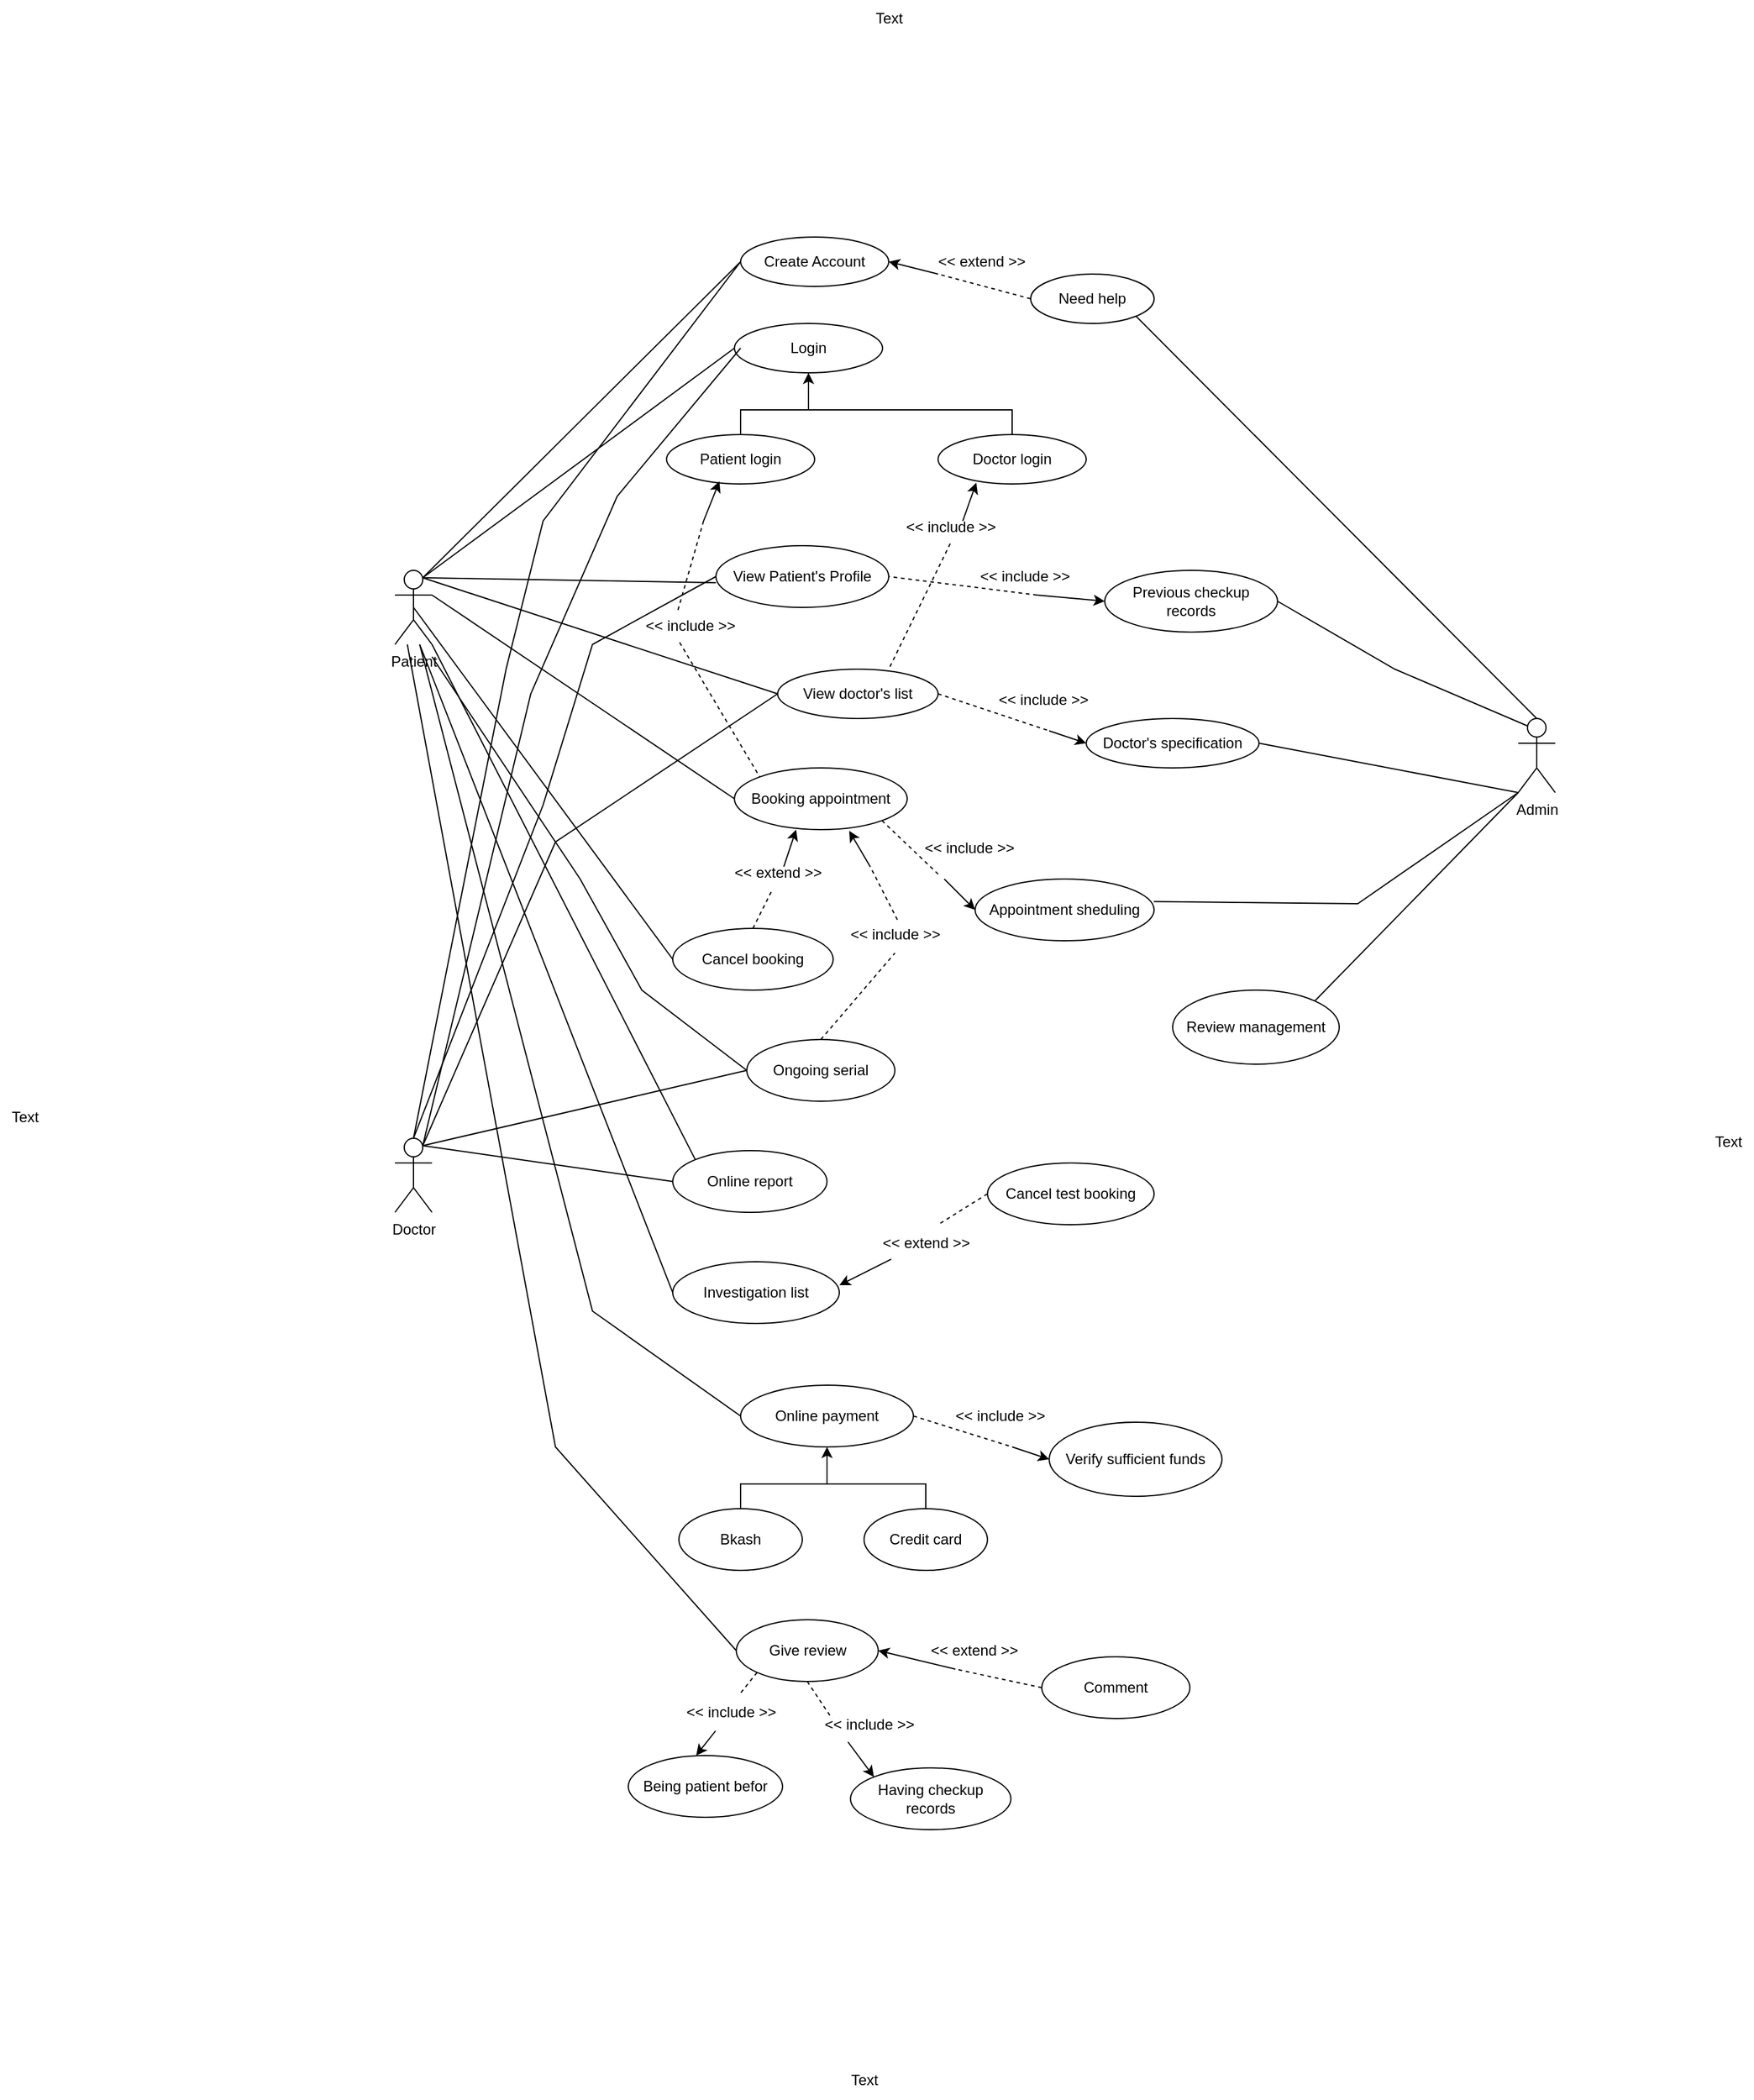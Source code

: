 <mxfile version="24.2.7" type="device">
  <diagram name="Page-1" id="oHJoo0tsj64nYkgIV026">
    <mxGraphModel dx="2762" dy="2438" grid="1" gridSize="10" guides="1" tooltips="1" connect="1" arrows="1" fold="1" page="1" pageScale="1" pageWidth="1169" pageHeight="1654" background="#ffffff" math="0" shadow="0">
      <root>
        <mxCell id="0" />
        <mxCell id="1" parent="0" />
        <mxCell id="dOjIr_5ijq0Jgbx3m4R6-1" value="Create Account" style="ellipse;whiteSpace=wrap;html=1;" vertex="1" parent="1">
          <mxGeometry x="220" y="110" width="120" height="40" as="geometry" />
        </mxCell>
        <mxCell id="dOjIr_5ijq0Jgbx3m4R6-2" value="Login" style="ellipse;whiteSpace=wrap;html=1;" vertex="1" parent="1">
          <mxGeometry x="215" y="180" width="120" height="40" as="geometry" />
        </mxCell>
        <mxCell id="dOjIr_5ijq0Jgbx3m4R6-3" value="" style="endArrow=classic;html=1;rounded=0;entryX=0.5;entryY=1;entryDx=0;entryDy=0;" edge="1" parent="1" target="dOjIr_5ijq0Jgbx3m4R6-2">
          <mxGeometry width="50" height="50" relative="1" as="geometry">
            <mxPoint x="275" y="250" as="sourcePoint" />
            <mxPoint x="610" y="390" as="targetPoint" />
          </mxGeometry>
        </mxCell>
        <mxCell id="dOjIr_5ijq0Jgbx3m4R6-4" value="" style="endArrow=none;html=1;rounded=0;entryX=0.5;entryY=0;entryDx=0;entryDy=0;" edge="1" parent="1" target="dOjIr_5ijq0Jgbx3m4R6-5">
          <mxGeometry width="50" height="50" relative="1" as="geometry">
            <mxPoint x="440" y="270" as="sourcePoint" />
            <mxPoint x="200" y="250" as="targetPoint" />
            <Array as="points">
              <mxPoint x="440" y="250" />
              <mxPoint x="410" y="250" />
              <mxPoint x="350" y="250" />
              <mxPoint x="260" y="250" />
              <mxPoint x="220" y="250" />
            </Array>
          </mxGeometry>
        </mxCell>
        <mxCell id="dOjIr_5ijq0Jgbx3m4R6-5" value="Patient login" style="ellipse;whiteSpace=wrap;html=1;" vertex="1" parent="1">
          <mxGeometry x="160" y="270" width="120" height="40" as="geometry" />
        </mxCell>
        <mxCell id="dOjIr_5ijq0Jgbx3m4R6-6" value="Doctor login" style="ellipse;whiteSpace=wrap;html=1;" vertex="1" parent="1">
          <mxGeometry x="380" y="270" width="120" height="40" as="geometry" />
        </mxCell>
        <mxCell id="dOjIr_5ijq0Jgbx3m4R6-7" value="View Patient&#39;s Profile" style="ellipse;whiteSpace=wrap;html=1;" vertex="1" parent="1">
          <mxGeometry x="200" y="360" width="140" height="50" as="geometry" />
        </mxCell>
        <mxCell id="dOjIr_5ijq0Jgbx3m4R6-8" value="Previous checkup records" style="ellipse;whiteSpace=wrap;html=1;" vertex="1" parent="1">
          <mxGeometry x="515" y="380" width="140" height="50" as="geometry" />
        </mxCell>
        <mxCell id="dOjIr_5ijq0Jgbx3m4R6-9" value="" style="endArrow=classic;html=1;rounded=0;entryX=0;entryY=0.5;entryDx=0;entryDy=0;" edge="1" parent="1" target="dOjIr_5ijq0Jgbx3m4R6-8">
          <mxGeometry width="50" height="50" relative="1" as="geometry">
            <mxPoint x="460" y="400" as="sourcePoint" />
            <mxPoint x="610" y="370" as="targetPoint" />
          </mxGeometry>
        </mxCell>
        <mxCell id="dOjIr_5ijq0Jgbx3m4R6-11" value="" style="endArrow=none;dashed=1;html=1;rounded=0;entryX=1;entryY=0.5;entryDx=0;entryDy=0;" edge="1" parent="1" target="dOjIr_5ijq0Jgbx3m4R6-7">
          <mxGeometry width="50" height="50" relative="1" as="geometry">
            <mxPoint x="460" y="400" as="sourcePoint" />
            <mxPoint x="610" y="370" as="targetPoint" />
          </mxGeometry>
        </mxCell>
        <mxCell id="dOjIr_5ijq0Jgbx3m4R6-12" value="&amp;lt;&amp;lt; include &amp;gt;&amp;gt;" style="text;html=1;align=center;verticalAlign=middle;resizable=0;points=[];autosize=1;strokeColor=none;fillColor=none;rotation=0;" vertex="1" parent="1">
          <mxGeometry x="400" y="370" width="100" height="30" as="geometry" />
        </mxCell>
        <mxCell id="dOjIr_5ijq0Jgbx3m4R6-17" value="View doctor&#39;s list" style="ellipse;whiteSpace=wrap;html=1;" vertex="1" parent="1">
          <mxGeometry x="250" y="460" width="130" height="40" as="geometry" />
        </mxCell>
        <mxCell id="dOjIr_5ijq0Jgbx3m4R6-18" value="" style="endArrow=none;dashed=1;html=1;rounded=0;exitX=0.7;exitY=-0.05;exitDx=0;exitDy=0;exitPerimeter=0;entryX=0.5;entryY=0.933;entryDx=0;entryDy=0;entryPerimeter=0;" edge="1" parent="1" source="dOjIr_5ijq0Jgbx3m4R6-17" target="dOjIr_5ijq0Jgbx3m4R6-19">
          <mxGeometry width="50" height="50" relative="1" as="geometry">
            <mxPoint x="560" y="600" as="sourcePoint" />
            <mxPoint x="380" y="380" as="targetPoint" />
          </mxGeometry>
        </mxCell>
        <mxCell id="dOjIr_5ijq0Jgbx3m4R6-19" value="&amp;lt;&amp;lt; include &amp;gt;&amp;gt;" style="text;html=1;align=center;verticalAlign=middle;resizable=0;points=[];autosize=1;strokeColor=none;fillColor=none;rotation=0;" vertex="1" parent="1">
          <mxGeometry x="340" y="330" width="100" height="30" as="geometry" />
        </mxCell>
        <mxCell id="dOjIr_5ijq0Jgbx3m4R6-20" value="" style="endArrow=classic;html=1;rounded=0;entryX=0.258;entryY=0.975;entryDx=0;entryDy=0;entryPerimeter=0;" edge="1" parent="1" target="dOjIr_5ijq0Jgbx3m4R6-6">
          <mxGeometry width="50" height="50" relative="1" as="geometry">
            <mxPoint x="400" y="340" as="sourcePoint" />
            <mxPoint x="610" y="550" as="targetPoint" />
          </mxGeometry>
        </mxCell>
        <mxCell id="dOjIr_5ijq0Jgbx3m4R6-21" value="Doctor&#39;s specification " style="ellipse;whiteSpace=wrap;html=1;" vertex="1" parent="1">
          <mxGeometry x="500" y="500" width="140" height="40" as="geometry" />
        </mxCell>
        <mxCell id="dOjIr_5ijq0Jgbx3m4R6-22" value="" style="endArrow=none;dashed=1;html=1;rounded=0;exitX=1;exitY=0.5;exitDx=0;exitDy=0;" edge="1" parent="1" source="dOjIr_5ijq0Jgbx3m4R6-17">
          <mxGeometry width="50" height="50" relative="1" as="geometry">
            <mxPoint x="560" y="630" as="sourcePoint" />
            <mxPoint x="470" y="510" as="targetPoint" />
          </mxGeometry>
        </mxCell>
        <mxCell id="dOjIr_5ijq0Jgbx3m4R6-23" value="" style="endArrow=classic;html=1;rounded=0;entryX=0;entryY=0.5;entryDx=0;entryDy=0;" edge="1" parent="1" target="dOjIr_5ijq0Jgbx3m4R6-21">
          <mxGeometry width="50" height="50" relative="1" as="geometry">
            <mxPoint x="470" y="510" as="sourcePoint" />
            <mxPoint x="610" y="580" as="targetPoint" />
          </mxGeometry>
        </mxCell>
        <mxCell id="dOjIr_5ijq0Jgbx3m4R6-24" value="&amp;lt;&amp;lt; include &amp;gt;&amp;gt;" style="text;html=1;align=center;verticalAlign=middle;resizable=0;points=[];autosize=1;strokeColor=none;fillColor=none;rotation=0;" vertex="1" parent="1">
          <mxGeometry x="415" y="470" width="100" height="30" as="geometry" />
        </mxCell>
        <mxCell id="dOjIr_5ijq0Jgbx3m4R6-25" value="Booking appointment " style="ellipse;whiteSpace=wrap;html=1;" vertex="1" parent="1">
          <mxGeometry x="215" y="540" width="140" height="50" as="geometry" />
        </mxCell>
        <mxCell id="dOjIr_5ijq0Jgbx3m4R6-26" value="Cancel booking" style="ellipse;whiteSpace=wrap;html=1;" vertex="1" parent="1">
          <mxGeometry x="165" y="670" width="130" height="50" as="geometry" />
        </mxCell>
        <mxCell id="dOjIr_5ijq0Jgbx3m4R6-27" value="Ongoing serial" style="ellipse;whiteSpace=wrap;html=1;" vertex="1" parent="1">
          <mxGeometry x="225" y="760" width="120" height="50" as="geometry" />
        </mxCell>
        <mxCell id="dOjIr_5ijq0Jgbx3m4R6-28" value="Appointment sheduling " style="ellipse;whiteSpace=wrap;html=1;" vertex="1" parent="1">
          <mxGeometry x="410" y="630" width="145" height="50" as="geometry" />
        </mxCell>
        <mxCell id="dOjIr_5ijq0Jgbx3m4R6-29" value="" style="endArrow=none;dashed=1;html=1;rounded=0;entryX=0;entryY=0;entryDx=0;entryDy=0;exitX=0.416;exitY=0.947;exitDx=0;exitDy=0;exitPerimeter=0;" edge="1" parent="1" source="dOjIr_5ijq0Jgbx3m4R6-30" target="dOjIr_5ijq0Jgbx3m4R6-25">
          <mxGeometry width="50" height="50" relative="1" as="geometry">
            <mxPoint x="170" y="450" as="sourcePoint" />
            <mxPoint x="610" y="580" as="targetPoint" />
          </mxGeometry>
        </mxCell>
        <mxCell id="dOjIr_5ijq0Jgbx3m4R6-30" value="&amp;lt;&amp;lt; include &amp;gt;&amp;gt;" style="text;html=1;align=center;verticalAlign=middle;resizable=0;points=[];autosize=1;strokeColor=none;fillColor=none;rotation=0;" vertex="1" parent="1">
          <mxGeometry x="129" y="410" width="100" height="30" as="geometry" />
        </mxCell>
        <mxCell id="dOjIr_5ijq0Jgbx3m4R6-31" value="" style="endArrow=none;dashed=1;html=1;rounded=0;entryX=0.4;entryY=0.1;entryDx=0;entryDy=0;entryPerimeter=0;" edge="1" parent="1" target="dOjIr_5ijq0Jgbx3m4R6-30">
          <mxGeometry width="50" height="50" relative="1" as="geometry">
            <mxPoint x="190" y="340" as="sourcePoint" />
            <mxPoint x="610" y="580" as="targetPoint" />
          </mxGeometry>
        </mxCell>
        <mxCell id="dOjIr_5ijq0Jgbx3m4R6-32" value="" style="endArrow=classic;html=1;rounded=0;entryX=0.357;entryY=0.946;entryDx=0;entryDy=0;entryPerimeter=0;" edge="1" parent="1" target="dOjIr_5ijq0Jgbx3m4R6-5">
          <mxGeometry width="50" height="50" relative="1" as="geometry">
            <mxPoint x="190" y="340" as="sourcePoint" />
            <mxPoint x="610" y="460" as="targetPoint" />
          </mxGeometry>
        </mxCell>
        <mxCell id="dOjIr_5ijq0Jgbx3m4R6-39" value="&amp;lt;&amp;lt; include &amp;gt;&amp;gt;" style="text;html=1;align=center;verticalAlign=middle;resizable=0;points=[];autosize=1;strokeColor=none;fillColor=none;rotation=0;" vertex="1" parent="1">
          <mxGeometry x="355" y="590" width="100" height="30" as="geometry" />
        </mxCell>
        <mxCell id="dOjIr_5ijq0Jgbx3m4R6-40" value="" style="endArrow=none;dashed=1;html=1;rounded=0;exitX=1;exitY=1;exitDx=0;exitDy=0;entryX=0.25;entryY=1.2;entryDx=0;entryDy=0;entryPerimeter=0;" edge="1" parent="1" source="dOjIr_5ijq0Jgbx3m4R6-25" target="dOjIr_5ijq0Jgbx3m4R6-39">
          <mxGeometry width="50" height="50" relative="1" as="geometry">
            <mxPoint x="555" y="590" as="sourcePoint" />
            <mxPoint x="605" y="540" as="targetPoint" />
          </mxGeometry>
        </mxCell>
        <mxCell id="dOjIr_5ijq0Jgbx3m4R6-41" value="" style="endArrow=classic;html=1;rounded=0;entryX=0;entryY=0.5;entryDx=0;entryDy=0;" edge="1" parent="1" target="dOjIr_5ijq0Jgbx3m4R6-28">
          <mxGeometry width="50" height="50" relative="1" as="geometry">
            <mxPoint x="385" y="630" as="sourcePoint" />
            <mxPoint x="605" y="540" as="targetPoint" />
          </mxGeometry>
        </mxCell>
        <mxCell id="dOjIr_5ijq0Jgbx3m4R6-42" value="" style="endArrow=none;dashed=1;html=1;rounded=0;exitX=0.5;exitY=0;exitDx=0;exitDy=0;" edge="1" parent="1" source="dOjIr_5ijq0Jgbx3m4R6-26">
          <mxGeometry width="50" height="50" relative="1" as="geometry">
            <mxPoint x="555" y="590" as="sourcePoint" />
            <mxPoint x="245" y="640" as="targetPoint" />
          </mxGeometry>
        </mxCell>
        <mxCell id="dOjIr_5ijq0Jgbx3m4R6-43" value="&amp;lt;&amp;lt; extend &amp;gt;&amp;gt;" style="text;html=1;align=center;verticalAlign=middle;resizable=0;points=[];autosize=1;strokeColor=none;fillColor=none;" vertex="1" parent="1">
          <mxGeometry x="205" y="610" width="90" height="30" as="geometry" />
        </mxCell>
        <mxCell id="dOjIr_5ijq0Jgbx3m4R6-44" value="" style="endArrow=classic;html=1;rounded=0;entryX=0.357;entryY=1;entryDx=0;entryDy=0;entryPerimeter=0;" edge="1" parent="1" target="dOjIr_5ijq0Jgbx3m4R6-25">
          <mxGeometry width="50" height="50" relative="1" as="geometry">
            <mxPoint x="255" y="620" as="sourcePoint" />
            <mxPoint x="605" y="540" as="targetPoint" />
          </mxGeometry>
        </mxCell>
        <mxCell id="dOjIr_5ijq0Jgbx3m4R6-45" value="Need help" style="ellipse;whiteSpace=wrap;html=1;" vertex="1" parent="1">
          <mxGeometry x="455" y="140" width="100" height="40" as="geometry" />
        </mxCell>
        <mxCell id="dOjIr_5ijq0Jgbx3m4R6-46" value="" style="endArrow=none;dashed=1;html=1;rounded=0;exitX=0;exitY=0.5;exitDx=0;exitDy=0;" edge="1" parent="1" source="dOjIr_5ijq0Jgbx3m4R6-45">
          <mxGeometry width="50" height="50" relative="1" as="geometry">
            <mxPoint x="560" y="450" as="sourcePoint" />
            <mxPoint x="380" y="140" as="targetPoint" />
          </mxGeometry>
        </mxCell>
        <mxCell id="dOjIr_5ijq0Jgbx3m4R6-47" value="" style="endArrow=classic;html=1;rounded=0;entryX=1;entryY=0.5;entryDx=0;entryDy=0;" edge="1" parent="1" target="dOjIr_5ijq0Jgbx3m4R6-1">
          <mxGeometry width="50" height="50" relative="1" as="geometry">
            <mxPoint x="380" y="140" as="sourcePoint" />
            <mxPoint x="610" y="400" as="targetPoint" />
          </mxGeometry>
        </mxCell>
        <mxCell id="dOjIr_5ijq0Jgbx3m4R6-48" value="&amp;lt;&amp;lt; extend &amp;gt;&amp;gt;" style="text;html=1;align=center;verticalAlign=middle;resizable=0;points=[];autosize=1;strokeColor=none;fillColor=none;" vertex="1" parent="1">
          <mxGeometry x="370" y="115" width="90" height="30" as="geometry" />
        </mxCell>
        <mxCell id="dOjIr_5ijq0Jgbx3m4R6-49" value="" style="endArrow=none;dashed=1;html=1;rounded=0;exitX=0.5;exitY=0;exitDx=0;exitDy=0;" edge="1" parent="1" source="dOjIr_5ijq0Jgbx3m4R6-27">
          <mxGeometry width="50" height="50" relative="1" as="geometry">
            <mxPoint x="555" y="670" as="sourcePoint" />
            <mxPoint x="345" y="690" as="targetPoint" />
          </mxGeometry>
        </mxCell>
        <mxCell id="dOjIr_5ijq0Jgbx3m4R6-50" value="&amp;lt;&amp;lt; include &amp;gt;&amp;gt;" style="text;html=1;align=center;verticalAlign=middle;resizable=0;points=[];autosize=1;strokeColor=none;fillColor=none;rotation=0;" vertex="1" parent="1">
          <mxGeometry x="295" y="660" width="100" height="30" as="geometry" />
        </mxCell>
        <mxCell id="dOjIr_5ijq0Jgbx3m4R6-51" value="" style="endArrow=none;dashed=1;html=1;rounded=0;exitX=0.52;exitY=0.1;exitDx=0;exitDy=0;exitPerimeter=0;" edge="1" parent="1" source="dOjIr_5ijq0Jgbx3m4R6-50">
          <mxGeometry width="50" height="50" relative="1" as="geometry">
            <mxPoint x="555" y="670" as="sourcePoint" />
            <mxPoint x="325" y="620" as="targetPoint" />
          </mxGeometry>
        </mxCell>
        <mxCell id="dOjIr_5ijq0Jgbx3m4R6-52" value="" style="endArrow=classic;html=1;rounded=0;entryX=0.664;entryY=1.02;entryDx=0;entryDy=0;entryPerimeter=0;" edge="1" parent="1" target="dOjIr_5ijq0Jgbx3m4R6-25">
          <mxGeometry width="50" height="50" relative="1" as="geometry">
            <mxPoint x="325" y="620" as="sourcePoint" />
            <mxPoint x="605" y="620" as="targetPoint" />
          </mxGeometry>
        </mxCell>
        <mxCell id="dOjIr_5ijq0Jgbx3m4R6-53" value="Online report" style="ellipse;whiteSpace=wrap;html=1;" vertex="1" parent="1">
          <mxGeometry x="165" y="850" width="125" height="50" as="geometry" />
        </mxCell>
        <mxCell id="dOjIr_5ijq0Jgbx3m4R6-54" value="Investigation list" style="ellipse;whiteSpace=wrap;html=1;" vertex="1" parent="1">
          <mxGeometry x="165" y="940" width="135" height="50" as="geometry" />
        </mxCell>
        <mxCell id="dOjIr_5ijq0Jgbx3m4R6-55" value="Cancel test booking" style="ellipse;whiteSpace=wrap;html=1;" vertex="1" parent="1">
          <mxGeometry x="420" y="860" width="135" height="50" as="geometry" />
        </mxCell>
        <mxCell id="dOjIr_5ijq0Jgbx3m4R6-56" value="" style="endArrow=none;dashed=1;html=1;rounded=0;exitX=0;exitY=0.5;exitDx=0;exitDy=0;" edge="1" parent="1" source="dOjIr_5ijq0Jgbx3m4R6-55">
          <mxGeometry width="50" height="50" relative="1" as="geometry">
            <mxPoint x="560" y="820" as="sourcePoint" />
            <mxPoint x="380" y="910" as="targetPoint" />
          </mxGeometry>
        </mxCell>
        <mxCell id="dOjIr_5ijq0Jgbx3m4R6-57" value="&amp;lt;&amp;lt; extend &amp;gt;&amp;gt;" style="text;html=1;align=center;verticalAlign=middle;resizable=0;points=[];autosize=1;strokeColor=none;fillColor=none;" vertex="1" parent="1">
          <mxGeometry x="325" y="910" width="90" height="30" as="geometry" />
        </mxCell>
        <mxCell id="dOjIr_5ijq0Jgbx3m4R6-58" value="" style="endArrow=classic;html=1;rounded=0;exitX=0.189;exitY=0.933;exitDx=0;exitDy=0;exitPerimeter=0;entryX=1;entryY=0.38;entryDx=0;entryDy=0;entryPerimeter=0;" edge="1" parent="1" source="dOjIr_5ijq0Jgbx3m4R6-57" target="dOjIr_5ijq0Jgbx3m4R6-54">
          <mxGeometry width="50" height="50" relative="1" as="geometry">
            <mxPoint x="560" y="820" as="sourcePoint" />
            <mxPoint x="610" y="770" as="targetPoint" />
          </mxGeometry>
        </mxCell>
        <mxCell id="dOjIr_5ijq0Jgbx3m4R6-59" value="Online payment" style="ellipse;whiteSpace=wrap;html=1;" vertex="1" parent="1">
          <mxGeometry x="220" y="1040" width="140" height="50" as="geometry" />
        </mxCell>
        <mxCell id="dOjIr_5ijq0Jgbx3m4R6-60" value="" style="endArrow=classic;html=1;rounded=0;entryX=0.5;entryY=1;entryDx=0;entryDy=0;" edge="1" parent="1" target="dOjIr_5ijq0Jgbx3m4R6-59">
          <mxGeometry width="50" height="50" relative="1" as="geometry">
            <mxPoint x="290" y="1120" as="sourcePoint" />
            <mxPoint x="610" y="1100" as="targetPoint" />
          </mxGeometry>
        </mxCell>
        <mxCell id="dOjIr_5ijq0Jgbx3m4R6-61" value="" style="endArrow=none;html=1;rounded=0;entryX=0.5;entryY=0;entryDx=0;entryDy=0;" edge="1" parent="1" target="dOjIr_5ijq0Jgbx3m4R6-63">
          <mxGeometry width="50" height="50" relative="1" as="geometry">
            <mxPoint x="220" y="1150" as="sourcePoint" />
            <mxPoint x="420" y="1150" as="targetPoint" />
            <Array as="points">
              <mxPoint x="220" y="1120" />
              <mxPoint x="320" y="1120" />
              <mxPoint x="370" y="1120" />
            </Array>
          </mxGeometry>
        </mxCell>
        <mxCell id="dOjIr_5ijq0Jgbx3m4R6-62" value="Bkash" style="ellipse;whiteSpace=wrap;html=1;" vertex="1" parent="1">
          <mxGeometry x="170" y="1140" width="100" height="50" as="geometry" />
        </mxCell>
        <mxCell id="dOjIr_5ijq0Jgbx3m4R6-63" value="Credit card" style="ellipse;whiteSpace=wrap;html=1;" vertex="1" parent="1">
          <mxGeometry x="320" y="1140" width="100" height="50" as="geometry" />
        </mxCell>
        <mxCell id="dOjIr_5ijq0Jgbx3m4R6-64" value="Verify sufficient funds" style="ellipse;whiteSpace=wrap;html=1;" vertex="1" parent="1">
          <mxGeometry x="470" y="1070" width="140" height="60" as="geometry" />
        </mxCell>
        <mxCell id="dOjIr_5ijq0Jgbx3m4R6-65" value="" style="endArrow=none;dashed=1;html=1;rounded=0;exitX=1;exitY=0.5;exitDx=0;exitDy=0;" edge="1" parent="1" source="dOjIr_5ijq0Jgbx3m4R6-59">
          <mxGeometry width="50" height="50" relative="1" as="geometry">
            <mxPoint x="560" y="1120" as="sourcePoint" />
            <mxPoint x="440" y="1090" as="targetPoint" />
          </mxGeometry>
        </mxCell>
        <mxCell id="dOjIr_5ijq0Jgbx3m4R6-66" value="" style="endArrow=classic;html=1;rounded=0;entryX=0;entryY=0.5;entryDx=0;entryDy=0;" edge="1" parent="1" target="dOjIr_5ijq0Jgbx3m4R6-64">
          <mxGeometry width="50" height="50" relative="1" as="geometry">
            <mxPoint x="440" y="1090" as="sourcePoint" />
            <mxPoint x="610" y="1070" as="targetPoint" />
          </mxGeometry>
        </mxCell>
        <mxCell id="dOjIr_5ijq0Jgbx3m4R6-67" value="&amp;lt;&amp;lt; include &amp;gt;&amp;gt;" style="text;html=1;align=center;verticalAlign=middle;resizable=0;points=[];autosize=1;strokeColor=none;fillColor=none;rotation=0;" vertex="1" parent="1">
          <mxGeometry x="380" y="1050" width="100" height="30" as="geometry" />
        </mxCell>
        <mxCell id="dOjIr_5ijq0Jgbx3m4R6-68" value="Give review" style="ellipse;whiteSpace=wrap;html=1;" vertex="1" parent="1">
          <mxGeometry x="216.5" y="1230" width="115" height="50" as="geometry" />
        </mxCell>
        <mxCell id="dOjIr_5ijq0Jgbx3m4R6-69" value="" style="endArrow=none;dashed=1;html=1;rounded=0;exitX=0;exitY=1;exitDx=0;exitDy=0;entryX=0.58;entryY=0;entryDx=0;entryDy=0;entryPerimeter=0;" edge="1" parent="1" source="dOjIr_5ijq0Jgbx3m4R6-68" target="dOjIr_5ijq0Jgbx3m4R6-70">
          <mxGeometry width="50" height="50" relative="1" as="geometry">
            <mxPoint x="404" y="1350" as="sourcePoint" />
            <mxPoint x="204" y="1310" as="targetPoint" />
          </mxGeometry>
        </mxCell>
        <mxCell id="dOjIr_5ijq0Jgbx3m4R6-70" value="&amp;lt;&amp;lt; include &amp;gt;&amp;gt;" style="text;html=1;align=center;verticalAlign=middle;resizable=0;points=[];autosize=1;strokeColor=none;fillColor=none;rotation=0;" vertex="1" parent="1">
          <mxGeometry x="161.5" y="1290" width="100" height="30" as="geometry" />
        </mxCell>
        <mxCell id="dOjIr_5ijq0Jgbx3m4R6-71" value="" style="endArrow=classic;html=1;rounded=0;" edge="1" parent="1" source="dOjIr_5ijq0Jgbx3m4R6-70">
          <mxGeometry width="50" height="50" relative="1" as="geometry">
            <mxPoint x="184" y="1330" as="sourcePoint" />
            <mxPoint x="184" y="1340" as="targetPoint" />
          </mxGeometry>
        </mxCell>
        <mxCell id="dOjIr_5ijq0Jgbx3m4R6-72" value="Being patient befor" style="ellipse;whiteSpace=wrap;html=1;" vertex="1" parent="1">
          <mxGeometry x="129" y="1340" width="125" height="50" as="geometry" />
        </mxCell>
        <mxCell id="dOjIr_5ijq0Jgbx3m4R6-73" value="Having checkup records" style="ellipse;whiteSpace=wrap;html=1;" vertex="1" parent="1">
          <mxGeometry x="309" y="1350" width="130" height="50" as="geometry" />
        </mxCell>
        <mxCell id="dOjIr_5ijq0Jgbx3m4R6-74" value="" style="endArrow=none;dashed=1;html=1;rounded=0;exitX=0.5;exitY=1;exitDx=0;exitDy=0;" edge="1" parent="1" source="dOjIr_5ijq0Jgbx3m4R6-68">
          <mxGeometry width="50" height="50" relative="1" as="geometry">
            <mxPoint x="424" y="1220" as="sourcePoint" />
            <mxPoint x="294" y="1310" as="targetPoint" />
          </mxGeometry>
        </mxCell>
        <mxCell id="dOjIr_5ijq0Jgbx3m4R6-75" value="&amp;lt;&amp;lt; include &amp;gt;&amp;gt;" style="text;html=1;align=center;verticalAlign=middle;resizable=0;points=[];autosize=1;strokeColor=none;fillColor=none;rotation=0;" vertex="1" parent="1">
          <mxGeometry x="274" y="1300" width="100" height="30" as="geometry" />
        </mxCell>
        <mxCell id="dOjIr_5ijq0Jgbx3m4R6-76" value="" style="endArrow=classic;html=1;rounded=0;entryX=0;entryY=0;entryDx=0;entryDy=0;exitX=0.33;exitY=0.967;exitDx=0;exitDy=0;exitPerimeter=0;" edge="1" parent="1" source="dOjIr_5ijq0Jgbx3m4R6-75" target="dOjIr_5ijq0Jgbx3m4R6-73">
          <mxGeometry width="50" height="50" relative="1" as="geometry">
            <mxPoint x="424" y="1220" as="sourcePoint" />
            <mxPoint x="474" y="1170" as="targetPoint" />
          </mxGeometry>
        </mxCell>
        <mxCell id="dOjIr_5ijq0Jgbx3m4R6-77" value="Comment" style="ellipse;whiteSpace=wrap;html=1;" vertex="1" parent="1">
          <mxGeometry x="464" y="1260" width="120" height="50" as="geometry" />
        </mxCell>
        <mxCell id="dOjIr_5ijq0Jgbx3m4R6-78" value="" style="endArrow=classic;html=1;rounded=0;entryX=1;entryY=0.5;entryDx=0;entryDy=0;" edge="1" parent="1" target="dOjIr_5ijq0Jgbx3m4R6-68">
          <mxGeometry width="50" height="50" relative="1" as="geometry">
            <mxPoint x="394" y="1270" as="sourcePoint" />
            <mxPoint x="474" y="1170" as="targetPoint" />
          </mxGeometry>
        </mxCell>
        <mxCell id="dOjIr_5ijq0Jgbx3m4R6-79" value="" style="endArrow=none;dashed=1;html=1;rounded=0;exitX=0;exitY=0.5;exitDx=0;exitDy=0;" edge="1" parent="1" source="dOjIr_5ijq0Jgbx3m4R6-77">
          <mxGeometry width="50" height="50" relative="1" as="geometry">
            <mxPoint x="424" y="1220" as="sourcePoint" />
            <mxPoint x="394" y="1270" as="targetPoint" />
          </mxGeometry>
        </mxCell>
        <mxCell id="dOjIr_5ijq0Jgbx3m4R6-80" value="&amp;lt;&amp;lt; extend &amp;gt;&amp;gt;" style="text;html=1;align=center;verticalAlign=middle;resizable=0;points=[];autosize=1;strokeColor=none;fillColor=none;" vertex="1" parent="1">
          <mxGeometry x="364" y="1240" width="90" height="30" as="geometry" />
        </mxCell>
        <mxCell id="dOjIr_5ijq0Jgbx3m4R6-88" value="Patient" style="shape=umlActor;verticalLabelPosition=bottom;verticalAlign=top;html=1;outlineConnect=0;" vertex="1" parent="1">
          <mxGeometry x="-60" y="380" width="30" height="60" as="geometry" />
        </mxCell>
        <mxCell id="dOjIr_5ijq0Jgbx3m4R6-89" value="Doctor" style="shape=umlActor;verticalLabelPosition=bottom;verticalAlign=top;html=1;outlineConnect=0;" vertex="1" parent="1">
          <mxGeometry x="-60" y="840" width="30" height="60" as="geometry" />
        </mxCell>
        <mxCell id="dOjIr_5ijq0Jgbx3m4R6-90" value="Review management" style="ellipse;whiteSpace=wrap;html=1;" vertex="1" parent="1">
          <mxGeometry x="570" y="720" width="135" height="60" as="geometry" />
        </mxCell>
        <mxCell id="dOjIr_5ijq0Jgbx3m4R6-91" value="" style="endArrow=none;html=1;rounded=0;entryX=0;entryY=0.5;entryDx=0;entryDy=0;exitX=0.75;exitY=0.1;exitDx=0;exitDy=0;exitPerimeter=0;" edge="1" parent="1" source="dOjIr_5ijq0Jgbx3m4R6-88" target="dOjIr_5ijq0Jgbx3m4R6-1">
          <mxGeometry width="50" height="50" relative="1" as="geometry">
            <mxPoint x="-120" y="390" as="sourcePoint" />
            <mxPoint x="330" y="450" as="targetPoint" />
          </mxGeometry>
        </mxCell>
        <mxCell id="dOjIr_5ijq0Jgbx3m4R6-92" value="" style="endArrow=none;html=1;rounded=0;entryX=0;entryY=0.5;entryDx=0;entryDy=0;exitX=0.75;exitY=0.1;exitDx=0;exitDy=0;exitPerimeter=0;" edge="1" parent="1" source="dOjIr_5ijq0Jgbx3m4R6-88" target="dOjIr_5ijq0Jgbx3m4R6-2">
          <mxGeometry width="50" height="50" relative="1" as="geometry">
            <mxPoint x="-120" y="390" as="sourcePoint" />
            <mxPoint x="330" y="450" as="targetPoint" />
          </mxGeometry>
        </mxCell>
        <mxCell id="dOjIr_5ijq0Jgbx3m4R6-93" value="" style="endArrow=none;html=1;rounded=0;entryX=0;entryY=0.6;entryDx=0;entryDy=0;entryPerimeter=0;exitX=0.75;exitY=0.1;exitDx=0;exitDy=0;exitPerimeter=0;" edge="1" parent="1" source="dOjIr_5ijq0Jgbx3m4R6-88" target="dOjIr_5ijq0Jgbx3m4R6-7">
          <mxGeometry width="50" height="50" relative="1" as="geometry">
            <mxPoint x="-120" y="390" as="sourcePoint" />
            <mxPoint x="330" y="490" as="targetPoint" />
          </mxGeometry>
        </mxCell>
        <mxCell id="dOjIr_5ijq0Jgbx3m4R6-94" value="" style="endArrow=none;html=1;rounded=0;entryX=0;entryY=0.5;entryDx=0;entryDy=0;exitX=0.75;exitY=0.1;exitDx=0;exitDy=0;exitPerimeter=0;" edge="1" parent="1" source="dOjIr_5ijq0Jgbx3m4R6-88" target="dOjIr_5ijq0Jgbx3m4R6-17">
          <mxGeometry width="50" height="50" relative="1" as="geometry">
            <mxPoint x="-120" y="390" as="sourcePoint" />
            <mxPoint x="330" y="490" as="targetPoint" />
          </mxGeometry>
        </mxCell>
        <mxCell id="dOjIr_5ijq0Jgbx3m4R6-97" value="" style="endArrow=none;html=1;rounded=0;entryX=0;entryY=0.5;entryDx=0;entryDy=0;exitX=1;exitY=0.333;exitDx=0;exitDy=0;exitPerimeter=0;" edge="1" parent="1" source="dOjIr_5ijq0Jgbx3m4R6-88" target="dOjIr_5ijq0Jgbx3m4R6-25">
          <mxGeometry width="50" height="50" relative="1" as="geometry">
            <mxPoint x="-40" y="390" as="sourcePoint" />
            <mxPoint x="330" y="660" as="targetPoint" />
          </mxGeometry>
        </mxCell>
        <mxCell id="dOjIr_5ijq0Jgbx3m4R6-98" value="" style="endArrow=none;html=1;rounded=0;entryX=0;entryY=0.5;entryDx=0;entryDy=0;exitX=0.5;exitY=0.5;exitDx=0;exitDy=0;exitPerimeter=0;" edge="1" parent="1" source="dOjIr_5ijq0Jgbx3m4R6-88" target="dOjIr_5ijq0Jgbx3m4R6-26">
          <mxGeometry width="50" height="50" relative="1" as="geometry">
            <mxPoint x="280" y="710" as="sourcePoint" />
            <mxPoint x="330" y="660" as="targetPoint" />
          </mxGeometry>
        </mxCell>
        <mxCell id="dOjIr_5ijq0Jgbx3m4R6-99" value="" style="endArrow=none;html=1;rounded=0;exitX=0;exitY=0;exitDx=0;exitDy=0;entryX=1;entryY=1;entryDx=0;entryDy=0;entryPerimeter=0;" edge="1" parent="1" source="dOjIr_5ijq0Jgbx3m4R6-53" target="dOjIr_5ijq0Jgbx3m4R6-88">
          <mxGeometry width="50" height="50" relative="1" as="geometry">
            <mxPoint x="280" y="710" as="sourcePoint" />
            <mxPoint x="330" y="660" as="targetPoint" />
          </mxGeometry>
        </mxCell>
        <mxCell id="dOjIr_5ijq0Jgbx3m4R6-100" value="" style="endArrow=none;html=1;rounded=0;exitX=0;exitY=0.5;exitDx=0;exitDy=0;" edge="1" parent="1" source="dOjIr_5ijq0Jgbx3m4R6-54">
          <mxGeometry width="50" height="50" relative="1" as="geometry">
            <mxPoint x="280" y="890" as="sourcePoint" />
            <mxPoint x="-40" y="440" as="targetPoint" />
          </mxGeometry>
        </mxCell>
        <mxCell id="dOjIr_5ijq0Jgbx3m4R6-101" value="" style="endArrow=none;html=1;rounded=0;exitX=0;exitY=0.5;exitDx=0;exitDy=0;" edge="1" parent="1" source="dOjIr_5ijq0Jgbx3m4R6-59">
          <mxGeometry width="50" height="50" relative="1" as="geometry">
            <mxPoint x="280" y="1030" as="sourcePoint" />
            <mxPoint x="-40" y="440" as="targetPoint" />
            <Array as="points">
              <mxPoint x="100" y="980" />
            </Array>
          </mxGeometry>
        </mxCell>
        <mxCell id="dOjIr_5ijq0Jgbx3m4R6-102" value="" style="endArrow=none;html=1;rounded=0;exitX=0;exitY=0.5;exitDx=0;exitDy=0;" edge="1" parent="1" source="dOjIr_5ijq0Jgbx3m4R6-68">
          <mxGeometry width="50" height="50" relative="1" as="geometry">
            <mxPoint x="280" y="1030" as="sourcePoint" />
            <mxPoint x="-50" y="440" as="targetPoint" />
            <Array as="points">
              <mxPoint x="70" y="1090" />
            </Array>
          </mxGeometry>
        </mxCell>
        <mxCell id="dOjIr_5ijq0Jgbx3m4R6-104" value="" style="endArrow=none;html=1;rounded=0;exitX=0.5;exitY=0;exitDx=0;exitDy=0;exitPerimeter=0;" edge="1" parent="1" source="dOjIr_5ijq0Jgbx3m4R6-89">
          <mxGeometry width="50" height="50" relative="1" as="geometry">
            <mxPoint x="280" y="540" as="sourcePoint" />
            <mxPoint x="220" y="130" as="targetPoint" />
            <Array as="points">
              <mxPoint x="30" y="460" />
              <mxPoint x="60" y="340" />
            </Array>
          </mxGeometry>
        </mxCell>
        <mxCell id="dOjIr_5ijq0Jgbx3m4R6-105" value="" style="endArrow=none;html=1;rounded=0;exitX=0.75;exitY=0.1;exitDx=0;exitDy=0;exitPerimeter=0;" edge="1" parent="1" source="dOjIr_5ijq0Jgbx3m4R6-89">
          <mxGeometry width="50" height="50" relative="1" as="geometry">
            <mxPoint x="280" y="540" as="sourcePoint" />
            <mxPoint x="220" y="200" as="targetPoint" />
            <Array as="points">
              <mxPoint x="50" y="480" />
              <mxPoint x="120" y="320" />
            </Array>
          </mxGeometry>
        </mxCell>
        <mxCell id="dOjIr_5ijq0Jgbx3m4R6-106" value="" style="endArrow=none;html=1;rounded=0;entryX=0;entryY=0.5;entryDx=0;entryDy=0;exitX=0.5;exitY=0;exitDx=0;exitDy=0;exitPerimeter=0;" edge="1" parent="1" source="dOjIr_5ijq0Jgbx3m4R6-89" target="dOjIr_5ijq0Jgbx3m4R6-7">
          <mxGeometry width="50" height="50" relative="1" as="geometry">
            <mxPoint x="280" y="680" as="sourcePoint" />
            <mxPoint x="330" y="630" as="targetPoint" />
            <Array as="points">
              <mxPoint x="60" y="570" />
              <mxPoint x="100" y="440" />
            </Array>
          </mxGeometry>
        </mxCell>
        <mxCell id="dOjIr_5ijq0Jgbx3m4R6-107" value="" style="endArrow=none;html=1;rounded=0;entryX=0;entryY=0.5;entryDx=0;entryDy=0;exitX=0.75;exitY=0.1;exitDx=0;exitDy=0;exitPerimeter=0;" edge="1" parent="1" source="dOjIr_5ijq0Jgbx3m4R6-89" target="dOjIr_5ijq0Jgbx3m4R6-17">
          <mxGeometry width="50" height="50" relative="1" as="geometry">
            <mxPoint x="370" y="650" as="sourcePoint" />
            <mxPoint x="420" y="600" as="targetPoint" />
            <Array as="points">
              <mxPoint x="70" y="600" />
            </Array>
          </mxGeometry>
        </mxCell>
        <mxCell id="dOjIr_5ijq0Jgbx3m4R6-108" value="" style="endArrow=none;html=1;rounded=0;exitX=0;exitY=0.5;exitDx=0;exitDy=0;entryX=0.75;entryY=0.1;entryDx=0;entryDy=0;entryPerimeter=0;" edge="1" parent="1" source="dOjIr_5ijq0Jgbx3m4R6-27" target="dOjIr_5ijq0Jgbx3m4R6-89">
          <mxGeometry width="50" height="50" relative="1" as="geometry">
            <mxPoint x="370" y="850" as="sourcePoint" />
            <mxPoint x="420" y="800" as="targetPoint" />
          </mxGeometry>
        </mxCell>
        <mxCell id="dOjIr_5ijq0Jgbx3m4R6-109" value="" style="endArrow=none;html=1;rounded=0;entryX=0;entryY=0.5;entryDx=0;entryDy=0;" edge="1" parent="1" target="dOjIr_5ijq0Jgbx3m4R6-27">
          <mxGeometry width="50" height="50" relative="1" as="geometry">
            <mxPoint x="-30" y="450" as="sourcePoint" />
            <mxPoint x="420" y="800" as="targetPoint" />
            <Array as="points">
              <mxPoint x="90" y="630" />
              <mxPoint x="140" y="720" />
            </Array>
          </mxGeometry>
        </mxCell>
        <mxCell id="dOjIr_5ijq0Jgbx3m4R6-110" value="" style="endArrow=none;html=1;rounded=0;exitX=0.75;exitY=0.1;exitDx=0;exitDy=0;exitPerimeter=0;entryX=0;entryY=0.5;entryDx=0;entryDy=0;" edge="1" parent="1" source="dOjIr_5ijq0Jgbx3m4R6-89" target="dOjIr_5ijq0Jgbx3m4R6-53">
          <mxGeometry width="50" height="50" relative="1" as="geometry">
            <mxPoint x="370" y="940" as="sourcePoint" />
            <mxPoint x="420" y="890" as="targetPoint" />
          </mxGeometry>
        </mxCell>
        <mxCell id="dOjIr_5ijq0Jgbx3m4R6-111" value="Admin" style="shape=umlActor;verticalLabelPosition=bottom;verticalAlign=top;html=1;outlineConnect=0;" vertex="1" parent="1">
          <mxGeometry x="850" y="500" width="30" height="60" as="geometry" />
        </mxCell>
        <mxCell id="dOjIr_5ijq0Jgbx3m4R6-112" value="" style="endArrow=none;html=1;rounded=0;entryX=0;entryY=1;entryDx=0;entryDy=0;entryPerimeter=0;exitX=1;exitY=0;exitDx=0;exitDy=0;" edge="1" parent="1" source="dOjIr_5ijq0Jgbx3m4R6-90" target="dOjIr_5ijq0Jgbx3m4R6-111">
          <mxGeometry width="50" height="50" relative="1" as="geometry">
            <mxPoint x="270" y="470" as="sourcePoint" />
            <mxPoint x="320" y="420" as="targetPoint" />
          </mxGeometry>
        </mxCell>
        <mxCell id="dOjIr_5ijq0Jgbx3m4R6-113" value="" style="endArrow=none;html=1;rounded=0;entryX=0;entryY=1;entryDx=0;entryDy=0;entryPerimeter=0;exitX=0.998;exitY=0.364;exitDx=0;exitDy=0;exitPerimeter=0;" edge="1" parent="1" source="dOjIr_5ijq0Jgbx3m4R6-28" target="dOjIr_5ijq0Jgbx3m4R6-111">
          <mxGeometry width="50" height="50" relative="1" as="geometry">
            <mxPoint x="270" y="540" as="sourcePoint" />
            <mxPoint x="320" y="490" as="targetPoint" />
            <Array as="points">
              <mxPoint x="720" y="650" />
            </Array>
          </mxGeometry>
        </mxCell>
        <mxCell id="dOjIr_5ijq0Jgbx3m4R6-114" value="" style="endArrow=none;html=1;rounded=0;entryX=0;entryY=1;entryDx=0;entryDy=0;entryPerimeter=0;exitX=1;exitY=0.5;exitDx=0;exitDy=0;" edge="1" parent="1" source="dOjIr_5ijq0Jgbx3m4R6-21" target="dOjIr_5ijq0Jgbx3m4R6-111">
          <mxGeometry width="50" height="50" relative="1" as="geometry">
            <mxPoint x="270" y="470" as="sourcePoint" />
            <mxPoint x="320" y="420" as="targetPoint" />
          </mxGeometry>
        </mxCell>
        <mxCell id="dOjIr_5ijq0Jgbx3m4R6-115" value="" style="endArrow=none;html=1;rounded=0;entryX=1;entryY=0.5;entryDx=0;entryDy=0;exitX=0.25;exitY=0.1;exitDx=0;exitDy=0;exitPerimeter=0;" edge="1" parent="1" source="dOjIr_5ijq0Jgbx3m4R6-111" target="dOjIr_5ijq0Jgbx3m4R6-8">
          <mxGeometry width="50" height="50" relative="1" as="geometry">
            <mxPoint x="270" y="470" as="sourcePoint" />
            <mxPoint x="320" y="420" as="targetPoint" />
            <Array as="points">
              <mxPoint x="750" y="460" />
            </Array>
          </mxGeometry>
        </mxCell>
        <mxCell id="dOjIr_5ijq0Jgbx3m4R6-116" value="" style="endArrow=none;html=1;rounded=0;entryX=1;entryY=1;entryDx=0;entryDy=0;exitX=0.5;exitY=0;exitDx=0;exitDy=0;exitPerimeter=0;" edge="1" parent="1" source="dOjIr_5ijq0Jgbx3m4R6-111" target="dOjIr_5ijq0Jgbx3m4R6-45">
          <mxGeometry width="50" height="50" relative="1" as="geometry">
            <mxPoint x="270" y="440" as="sourcePoint" />
            <mxPoint x="320" y="390" as="targetPoint" />
          </mxGeometry>
        </mxCell>
        <mxCell id="dOjIr_5ijq0Jgbx3m4R6-117" value="Text" style="text;html=1;align=center;verticalAlign=middle;resizable=0;points=[];autosize=1;strokeColor=none;fillColor=none;" vertex="1" parent="1">
          <mxGeometry x="-380" y="808" width="40" height="30" as="geometry" />
        </mxCell>
        <mxCell id="dOjIr_5ijq0Jgbx3m4R6-118" value="Text" style="text;html=1;align=center;verticalAlign=middle;resizable=0;points=[];autosize=1;strokeColor=none;fillColor=none;" vertex="1" parent="1">
          <mxGeometry x="1000" y="828" width="40" height="30" as="geometry" />
        </mxCell>
        <mxCell id="dOjIr_5ijq0Jgbx3m4R6-119" value="Text" style="text;html=1;align=center;verticalAlign=middle;resizable=0;points=[];autosize=1;strokeColor=none;fillColor=none;" vertex="1" parent="1">
          <mxGeometry x="320" y="-82" width="40" height="30" as="geometry" />
        </mxCell>
        <mxCell id="dOjIr_5ijq0Jgbx3m4R6-120" value="Text" style="text;html=1;align=center;verticalAlign=middle;resizable=0;points=[];autosize=1;strokeColor=none;fillColor=none;" vertex="1" parent="1">
          <mxGeometry x="300" y="1588" width="40" height="30" as="geometry" />
        </mxCell>
      </root>
    </mxGraphModel>
  </diagram>
</mxfile>
